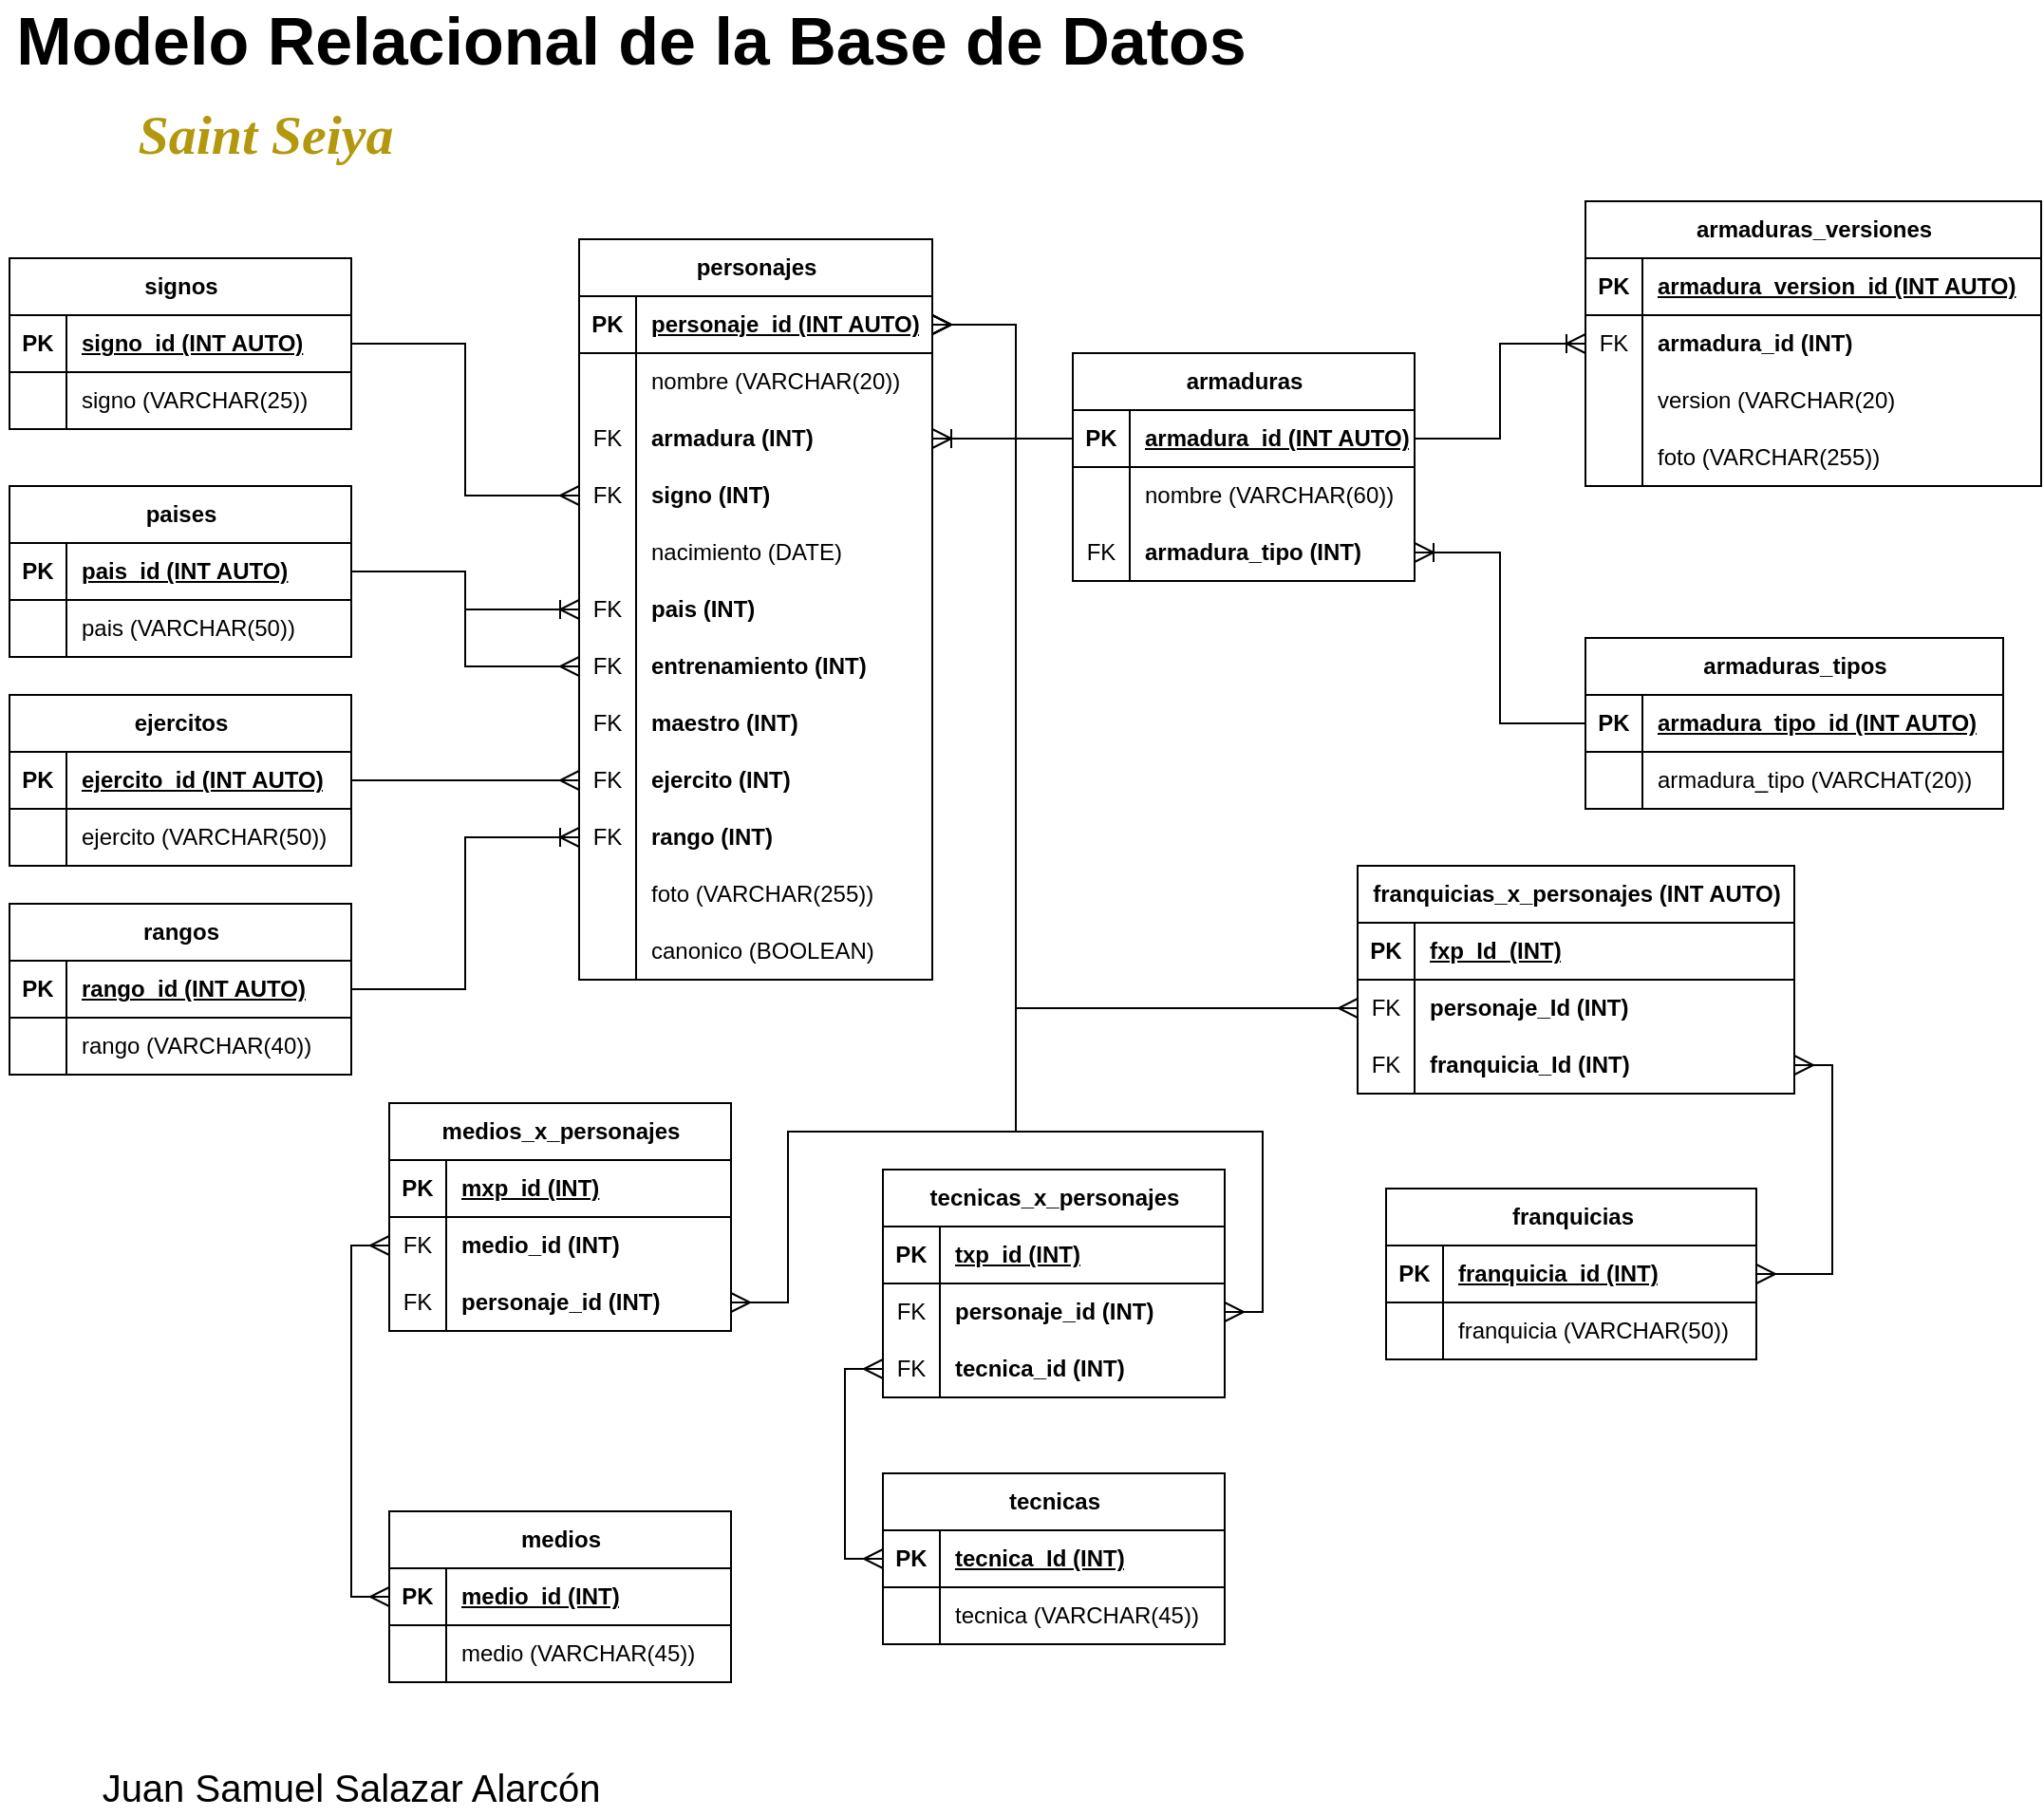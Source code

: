 <mxfile version="24.7.13">
  <diagram name="Página-1" id="8LBw_HYNsOCcc-Pko1uT">
    <mxGraphModel dx="872" dy="1688" grid="1" gridSize="10" guides="1" tooltips="1" connect="1" arrows="1" fold="1" page="1" pageScale="1" pageWidth="827" pageHeight="1169" math="0" shadow="0">
      <root>
        <mxCell id="0" />
        <mxCell id="1" parent="0" />
        <mxCell id="yu6-pFyYOCUdTaRoDDku-1" value="personajes" style="shape=table;startSize=30;container=1;collapsible=1;childLayout=tableLayout;fixedRows=1;rowLines=0;fontStyle=1;align=center;resizeLast=1;html=1;" vertex="1" parent="1">
          <mxGeometry x="340" y="10" width="186" height="390" as="geometry" />
        </mxCell>
        <mxCell id="yu6-pFyYOCUdTaRoDDku-2" value="" style="shape=tableRow;horizontal=0;startSize=0;swimlaneHead=0;swimlaneBody=0;fillColor=none;collapsible=0;dropTarget=0;points=[[0,0.5],[1,0.5]];portConstraint=eastwest;top=0;left=0;right=0;bottom=1;" vertex="1" parent="yu6-pFyYOCUdTaRoDDku-1">
          <mxGeometry y="30" width="186" height="30" as="geometry" />
        </mxCell>
        <mxCell id="yu6-pFyYOCUdTaRoDDku-3" value="PK" style="shape=partialRectangle;connectable=0;fillColor=none;top=0;left=0;bottom=0;right=0;fontStyle=1;overflow=hidden;whiteSpace=wrap;html=1;" vertex="1" parent="yu6-pFyYOCUdTaRoDDku-2">
          <mxGeometry width="30" height="30" as="geometry">
            <mxRectangle width="30" height="30" as="alternateBounds" />
          </mxGeometry>
        </mxCell>
        <mxCell id="yu6-pFyYOCUdTaRoDDku-4" value="personaje_id (INT AUTO)" style="shape=partialRectangle;connectable=0;fillColor=none;top=0;left=0;bottom=0;right=0;align=left;spacingLeft=6;fontStyle=5;overflow=hidden;whiteSpace=wrap;html=1;" vertex="1" parent="yu6-pFyYOCUdTaRoDDku-2">
          <mxGeometry x="30" width="156" height="30" as="geometry">
            <mxRectangle width="156" height="30" as="alternateBounds" />
          </mxGeometry>
        </mxCell>
        <mxCell id="yu6-pFyYOCUdTaRoDDku-5" value="" style="shape=tableRow;horizontal=0;startSize=0;swimlaneHead=0;swimlaneBody=0;fillColor=none;collapsible=0;dropTarget=0;points=[[0,0.5],[1,0.5]];portConstraint=eastwest;top=0;left=0;right=0;bottom=0;" vertex="1" parent="yu6-pFyYOCUdTaRoDDku-1">
          <mxGeometry y="60" width="186" height="30" as="geometry" />
        </mxCell>
        <mxCell id="yu6-pFyYOCUdTaRoDDku-6" value="" style="shape=partialRectangle;connectable=0;fillColor=none;top=0;left=0;bottom=0;right=0;editable=1;overflow=hidden;whiteSpace=wrap;html=1;" vertex="1" parent="yu6-pFyYOCUdTaRoDDku-5">
          <mxGeometry width="30" height="30" as="geometry">
            <mxRectangle width="30" height="30" as="alternateBounds" />
          </mxGeometry>
        </mxCell>
        <mxCell id="yu6-pFyYOCUdTaRoDDku-7" value="nombre (VARCHAR(20))" style="shape=partialRectangle;connectable=0;fillColor=none;top=0;left=0;bottom=0;right=0;align=left;spacingLeft=6;overflow=hidden;whiteSpace=wrap;html=1;" vertex="1" parent="yu6-pFyYOCUdTaRoDDku-5">
          <mxGeometry x="30" width="156" height="30" as="geometry">
            <mxRectangle width="156" height="30" as="alternateBounds" />
          </mxGeometry>
        </mxCell>
        <mxCell id="yu6-pFyYOCUdTaRoDDku-8" value="" style="shape=tableRow;horizontal=0;startSize=0;swimlaneHead=0;swimlaneBody=0;fillColor=none;collapsible=0;dropTarget=0;points=[[0,0.5],[1,0.5]];portConstraint=eastwest;top=0;left=0;right=0;bottom=0;" vertex="1" parent="yu6-pFyYOCUdTaRoDDku-1">
          <mxGeometry y="90" width="186" height="30" as="geometry" />
        </mxCell>
        <mxCell id="yu6-pFyYOCUdTaRoDDku-9" value="FK" style="shape=partialRectangle;connectable=0;fillColor=none;top=0;left=0;bottom=0;right=0;editable=1;overflow=hidden;whiteSpace=wrap;html=1;" vertex="1" parent="yu6-pFyYOCUdTaRoDDku-8">
          <mxGeometry width="30" height="30" as="geometry">
            <mxRectangle width="30" height="30" as="alternateBounds" />
          </mxGeometry>
        </mxCell>
        <mxCell id="yu6-pFyYOCUdTaRoDDku-10" value="&lt;b&gt;armadura (INT)&lt;/b&gt;" style="shape=partialRectangle;connectable=0;fillColor=none;top=0;left=0;bottom=0;right=0;align=left;spacingLeft=6;overflow=hidden;whiteSpace=wrap;html=1;" vertex="1" parent="yu6-pFyYOCUdTaRoDDku-8">
          <mxGeometry x="30" width="156" height="30" as="geometry">
            <mxRectangle width="156" height="30" as="alternateBounds" />
          </mxGeometry>
        </mxCell>
        <mxCell id="yu6-pFyYOCUdTaRoDDku-11" value="" style="shape=tableRow;horizontal=0;startSize=0;swimlaneHead=0;swimlaneBody=0;fillColor=none;collapsible=0;dropTarget=0;points=[[0,0.5],[1,0.5]];portConstraint=eastwest;top=0;left=0;right=0;bottom=0;" vertex="1" parent="yu6-pFyYOCUdTaRoDDku-1">
          <mxGeometry y="120" width="186" height="30" as="geometry" />
        </mxCell>
        <mxCell id="yu6-pFyYOCUdTaRoDDku-12" value="FK" style="shape=partialRectangle;connectable=0;fillColor=none;top=0;left=0;bottom=0;right=0;editable=1;overflow=hidden;whiteSpace=wrap;html=1;" vertex="1" parent="yu6-pFyYOCUdTaRoDDku-11">
          <mxGeometry width="30" height="30" as="geometry">
            <mxRectangle width="30" height="30" as="alternateBounds" />
          </mxGeometry>
        </mxCell>
        <mxCell id="yu6-pFyYOCUdTaRoDDku-13" value="&lt;b&gt;signo (INT)&lt;/b&gt;" style="shape=partialRectangle;connectable=0;fillColor=none;top=0;left=0;bottom=0;right=0;align=left;spacingLeft=6;overflow=hidden;whiteSpace=wrap;html=1;" vertex="1" parent="yu6-pFyYOCUdTaRoDDku-11">
          <mxGeometry x="30" width="156" height="30" as="geometry">
            <mxRectangle width="156" height="30" as="alternateBounds" />
          </mxGeometry>
        </mxCell>
        <mxCell id="yu6-pFyYOCUdTaRoDDku-14" value="" style="shape=tableRow;horizontal=0;startSize=0;swimlaneHead=0;swimlaneBody=0;fillColor=none;collapsible=0;dropTarget=0;points=[[0,0.5],[1,0.5]];portConstraint=eastwest;top=0;left=0;right=0;bottom=0;" vertex="1" parent="yu6-pFyYOCUdTaRoDDku-1">
          <mxGeometry y="150" width="186" height="30" as="geometry" />
        </mxCell>
        <mxCell id="yu6-pFyYOCUdTaRoDDku-15" value="" style="shape=partialRectangle;connectable=0;fillColor=none;top=0;left=0;bottom=0;right=0;editable=1;overflow=hidden;whiteSpace=wrap;html=1;" vertex="1" parent="yu6-pFyYOCUdTaRoDDku-14">
          <mxGeometry width="30" height="30" as="geometry">
            <mxRectangle width="30" height="30" as="alternateBounds" />
          </mxGeometry>
        </mxCell>
        <mxCell id="yu6-pFyYOCUdTaRoDDku-16" value="nacimiento (DATE)" style="shape=partialRectangle;connectable=0;fillColor=none;top=0;left=0;bottom=0;right=0;align=left;spacingLeft=6;overflow=hidden;whiteSpace=wrap;html=1;" vertex="1" parent="yu6-pFyYOCUdTaRoDDku-14">
          <mxGeometry x="30" width="156" height="30" as="geometry">
            <mxRectangle width="156" height="30" as="alternateBounds" />
          </mxGeometry>
        </mxCell>
        <mxCell id="yu6-pFyYOCUdTaRoDDku-17" value="" style="shape=tableRow;horizontal=0;startSize=0;swimlaneHead=0;swimlaneBody=0;fillColor=none;collapsible=0;dropTarget=0;points=[[0,0.5],[1,0.5]];portConstraint=eastwest;top=0;left=0;right=0;bottom=0;" vertex="1" parent="yu6-pFyYOCUdTaRoDDku-1">
          <mxGeometry y="180" width="186" height="30" as="geometry" />
        </mxCell>
        <mxCell id="yu6-pFyYOCUdTaRoDDku-18" value="FK" style="shape=partialRectangle;connectable=0;fillColor=none;top=0;left=0;bottom=0;right=0;editable=1;overflow=hidden;whiteSpace=wrap;html=1;" vertex="1" parent="yu6-pFyYOCUdTaRoDDku-17">
          <mxGeometry width="30" height="30" as="geometry">
            <mxRectangle width="30" height="30" as="alternateBounds" />
          </mxGeometry>
        </mxCell>
        <mxCell id="yu6-pFyYOCUdTaRoDDku-19" value="&lt;b&gt;pais (INT)&lt;/b&gt;" style="shape=partialRectangle;connectable=0;fillColor=none;top=0;left=0;bottom=0;right=0;align=left;spacingLeft=6;overflow=hidden;whiteSpace=wrap;html=1;" vertex="1" parent="yu6-pFyYOCUdTaRoDDku-17">
          <mxGeometry x="30" width="156" height="30" as="geometry">
            <mxRectangle width="156" height="30" as="alternateBounds" />
          </mxGeometry>
        </mxCell>
        <mxCell id="yu6-pFyYOCUdTaRoDDku-20" value="" style="shape=tableRow;horizontal=0;startSize=0;swimlaneHead=0;swimlaneBody=0;fillColor=none;collapsible=0;dropTarget=0;points=[[0,0.5],[1,0.5]];portConstraint=eastwest;top=0;left=0;right=0;bottom=0;" vertex="1" parent="yu6-pFyYOCUdTaRoDDku-1">
          <mxGeometry y="210" width="186" height="30" as="geometry" />
        </mxCell>
        <mxCell id="yu6-pFyYOCUdTaRoDDku-21" value="FK" style="shape=partialRectangle;connectable=0;fillColor=none;top=0;left=0;bottom=0;right=0;editable=1;overflow=hidden;whiteSpace=wrap;html=1;" vertex="1" parent="yu6-pFyYOCUdTaRoDDku-20">
          <mxGeometry width="30" height="30" as="geometry">
            <mxRectangle width="30" height="30" as="alternateBounds" />
          </mxGeometry>
        </mxCell>
        <mxCell id="yu6-pFyYOCUdTaRoDDku-22" value="&lt;b&gt;entrenamiento (INT)&lt;/b&gt;" style="shape=partialRectangle;connectable=0;fillColor=none;top=0;left=0;bottom=0;right=0;align=left;spacingLeft=6;overflow=hidden;whiteSpace=wrap;html=1;" vertex="1" parent="yu6-pFyYOCUdTaRoDDku-20">
          <mxGeometry x="30" width="156" height="30" as="geometry">
            <mxRectangle width="156" height="30" as="alternateBounds" />
          </mxGeometry>
        </mxCell>
        <mxCell id="yu6-pFyYOCUdTaRoDDku-45" value="" style="shape=tableRow;horizontal=0;startSize=0;swimlaneHead=0;swimlaneBody=0;fillColor=none;collapsible=0;dropTarget=0;points=[[0,0.5],[1,0.5]];portConstraint=eastwest;top=0;left=0;right=0;bottom=0;" vertex="1" parent="yu6-pFyYOCUdTaRoDDku-1">
          <mxGeometry y="240" width="186" height="30" as="geometry" />
        </mxCell>
        <mxCell id="yu6-pFyYOCUdTaRoDDku-46" value="FK" style="shape=partialRectangle;connectable=0;fillColor=none;top=0;left=0;bottom=0;right=0;editable=1;overflow=hidden;whiteSpace=wrap;html=1;" vertex="1" parent="yu6-pFyYOCUdTaRoDDku-45">
          <mxGeometry width="30" height="30" as="geometry">
            <mxRectangle width="30" height="30" as="alternateBounds" />
          </mxGeometry>
        </mxCell>
        <mxCell id="yu6-pFyYOCUdTaRoDDku-47" value="&lt;b&gt;maestro (INT)&lt;/b&gt;" style="shape=partialRectangle;connectable=0;fillColor=none;top=0;left=0;bottom=0;right=0;align=left;spacingLeft=6;overflow=hidden;whiteSpace=wrap;html=1;" vertex="1" parent="yu6-pFyYOCUdTaRoDDku-45">
          <mxGeometry x="30" width="156" height="30" as="geometry">
            <mxRectangle width="156" height="30" as="alternateBounds" />
          </mxGeometry>
        </mxCell>
        <mxCell id="yu6-pFyYOCUdTaRoDDku-64" value="" style="shape=tableRow;horizontal=0;startSize=0;swimlaneHead=0;swimlaneBody=0;fillColor=none;collapsible=0;dropTarget=0;points=[[0,0.5],[1,0.5]];portConstraint=eastwest;top=0;left=0;right=0;bottom=0;" vertex="1" parent="yu6-pFyYOCUdTaRoDDku-1">
          <mxGeometry y="270" width="186" height="30" as="geometry" />
        </mxCell>
        <mxCell id="yu6-pFyYOCUdTaRoDDku-65" value="FK" style="shape=partialRectangle;connectable=0;fillColor=none;top=0;left=0;bottom=0;right=0;editable=1;overflow=hidden;whiteSpace=wrap;html=1;" vertex="1" parent="yu6-pFyYOCUdTaRoDDku-64">
          <mxGeometry width="30" height="30" as="geometry">
            <mxRectangle width="30" height="30" as="alternateBounds" />
          </mxGeometry>
        </mxCell>
        <mxCell id="yu6-pFyYOCUdTaRoDDku-66" value="&lt;b&gt;ejercito (INT)&lt;/b&gt;" style="shape=partialRectangle;connectable=0;fillColor=none;top=0;left=0;bottom=0;right=0;align=left;spacingLeft=6;overflow=hidden;whiteSpace=wrap;html=1;" vertex="1" parent="yu6-pFyYOCUdTaRoDDku-64">
          <mxGeometry x="30" width="156" height="30" as="geometry">
            <mxRectangle width="156" height="30" as="alternateBounds" />
          </mxGeometry>
        </mxCell>
        <mxCell id="yu6-pFyYOCUdTaRoDDku-67" value="" style="shape=tableRow;horizontal=0;startSize=0;swimlaneHead=0;swimlaneBody=0;fillColor=none;collapsible=0;dropTarget=0;points=[[0,0.5],[1,0.5]];portConstraint=eastwest;top=0;left=0;right=0;bottom=0;" vertex="1" parent="yu6-pFyYOCUdTaRoDDku-1">
          <mxGeometry y="300" width="186" height="30" as="geometry" />
        </mxCell>
        <mxCell id="yu6-pFyYOCUdTaRoDDku-68" value="FK" style="shape=partialRectangle;connectable=0;fillColor=none;top=0;left=0;bottom=0;right=0;editable=1;overflow=hidden;whiteSpace=wrap;html=1;" vertex="1" parent="yu6-pFyYOCUdTaRoDDku-67">
          <mxGeometry width="30" height="30" as="geometry">
            <mxRectangle width="30" height="30" as="alternateBounds" />
          </mxGeometry>
        </mxCell>
        <mxCell id="yu6-pFyYOCUdTaRoDDku-69" value="&lt;b&gt;rango (INT)&lt;/b&gt;" style="shape=partialRectangle;connectable=0;fillColor=none;top=0;left=0;bottom=0;right=0;align=left;spacingLeft=6;overflow=hidden;whiteSpace=wrap;html=1;" vertex="1" parent="yu6-pFyYOCUdTaRoDDku-67">
          <mxGeometry x="30" width="156" height="30" as="geometry">
            <mxRectangle width="156" height="30" as="alternateBounds" />
          </mxGeometry>
        </mxCell>
        <mxCell id="yu6-pFyYOCUdTaRoDDku-70" value="" style="shape=tableRow;horizontal=0;startSize=0;swimlaneHead=0;swimlaneBody=0;fillColor=none;collapsible=0;dropTarget=0;points=[[0,0.5],[1,0.5]];portConstraint=eastwest;top=0;left=0;right=0;bottom=0;" vertex="1" parent="yu6-pFyYOCUdTaRoDDku-1">
          <mxGeometry y="330" width="186" height="30" as="geometry" />
        </mxCell>
        <mxCell id="yu6-pFyYOCUdTaRoDDku-71" value="" style="shape=partialRectangle;connectable=0;fillColor=none;top=0;left=0;bottom=0;right=0;editable=1;overflow=hidden;whiteSpace=wrap;html=1;" vertex="1" parent="yu6-pFyYOCUdTaRoDDku-70">
          <mxGeometry width="30" height="30" as="geometry">
            <mxRectangle width="30" height="30" as="alternateBounds" />
          </mxGeometry>
        </mxCell>
        <mxCell id="yu6-pFyYOCUdTaRoDDku-72" value="foto (VARCHAR(255))" style="shape=partialRectangle;connectable=0;fillColor=none;top=0;left=0;bottom=0;right=0;align=left;spacingLeft=6;overflow=hidden;whiteSpace=wrap;html=1;" vertex="1" parent="yu6-pFyYOCUdTaRoDDku-70">
          <mxGeometry x="30" width="156" height="30" as="geometry">
            <mxRectangle width="156" height="30" as="alternateBounds" />
          </mxGeometry>
        </mxCell>
        <mxCell id="yu6-pFyYOCUdTaRoDDku-73" value="" style="shape=tableRow;horizontal=0;startSize=0;swimlaneHead=0;swimlaneBody=0;fillColor=none;collapsible=0;dropTarget=0;points=[[0,0.5],[1,0.5]];portConstraint=eastwest;top=0;left=0;right=0;bottom=0;" vertex="1" parent="yu6-pFyYOCUdTaRoDDku-1">
          <mxGeometry y="360" width="186" height="30" as="geometry" />
        </mxCell>
        <mxCell id="yu6-pFyYOCUdTaRoDDku-74" value="" style="shape=partialRectangle;connectable=0;fillColor=none;top=0;left=0;bottom=0;right=0;editable=1;overflow=hidden;whiteSpace=wrap;html=1;" vertex="1" parent="yu6-pFyYOCUdTaRoDDku-73">
          <mxGeometry width="30" height="30" as="geometry">
            <mxRectangle width="30" height="30" as="alternateBounds" />
          </mxGeometry>
        </mxCell>
        <mxCell id="yu6-pFyYOCUdTaRoDDku-75" value="canonico (BOOLEAN)" style="shape=partialRectangle;connectable=0;fillColor=none;top=0;left=0;bottom=0;right=0;align=left;spacingLeft=6;overflow=hidden;whiteSpace=wrap;html=1;" vertex="1" parent="yu6-pFyYOCUdTaRoDDku-73">
          <mxGeometry x="30" width="156" height="30" as="geometry">
            <mxRectangle width="156" height="30" as="alternateBounds" />
          </mxGeometry>
        </mxCell>
        <mxCell id="yu6-pFyYOCUdTaRoDDku-51" value="armaduras" style="shape=table;startSize=30;container=1;collapsible=1;childLayout=tableLayout;fixedRows=1;rowLines=0;fontStyle=1;align=center;resizeLast=1;html=1;" vertex="1" parent="1">
          <mxGeometry x="600" y="70" width="180" height="120" as="geometry" />
        </mxCell>
        <mxCell id="yu6-pFyYOCUdTaRoDDku-52" value="" style="shape=tableRow;horizontal=0;startSize=0;swimlaneHead=0;swimlaneBody=0;fillColor=none;collapsible=0;dropTarget=0;points=[[0,0.5],[1,0.5]];portConstraint=eastwest;top=0;left=0;right=0;bottom=1;" vertex="1" parent="yu6-pFyYOCUdTaRoDDku-51">
          <mxGeometry y="30" width="180" height="30" as="geometry" />
        </mxCell>
        <mxCell id="yu6-pFyYOCUdTaRoDDku-53" value="PK" style="shape=partialRectangle;connectable=0;fillColor=none;top=0;left=0;bottom=0;right=0;fontStyle=1;overflow=hidden;whiteSpace=wrap;html=1;" vertex="1" parent="yu6-pFyYOCUdTaRoDDku-52">
          <mxGeometry width="30" height="30" as="geometry">
            <mxRectangle width="30" height="30" as="alternateBounds" />
          </mxGeometry>
        </mxCell>
        <mxCell id="yu6-pFyYOCUdTaRoDDku-54" value="armadura_id (INT AUTO)" style="shape=partialRectangle;connectable=0;fillColor=none;top=0;left=0;bottom=0;right=0;align=left;spacingLeft=6;fontStyle=5;overflow=hidden;whiteSpace=wrap;html=1;" vertex="1" parent="yu6-pFyYOCUdTaRoDDku-52">
          <mxGeometry x="30" width="150" height="30" as="geometry">
            <mxRectangle width="150" height="30" as="alternateBounds" />
          </mxGeometry>
        </mxCell>
        <mxCell id="yu6-pFyYOCUdTaRoDDku-58" value="" style="shape=tableRow;horizontal=0;startSize=0;swimlaneHead=0;swimlaneBody=0;fillColor=none;collapsible=0;dropTarget=0;points=[[0,0.5],[1,0.5]];portConstraint=eastwest;top=0;left=0;right=0;bottom=0;" vertex="1" parent="yu6-pFyYOCUdTaRoDDku-51">
          <mxGeometry y="60" width="180" height="30" as="geometry" />
        </mxCell>
        <mxCell id="yu6-pFyYOCUdTaRoDDku-59" value="" style="shape=partialRectangle;connectable=0;fillColor=none;top=0;left=0;bottom=0;right=0;editable=1;overflow=hidden;whiteSpace=wrap;html=1;" vertex="1" parent="yu6-pFyYOCUdTaRoDDku-58">
          <mxGeometry width="30" height="30" as="geometry">
            <mxRectangle width="30" height="30" as="alternateBounds" />
          </mxGeometry>
        </mxCell>
        <mxCell id="yu6-pFyYOCUdTaRoDDku-60" value="nombre (VARCHAR(60))" style="shape=partialRectangle;connectable=0;fillColor=none;top=0;left=0;bottom=0;right=0;align=left;spacingLeft=6;overflow=hidden;whiteSpace=wrap;html=1;" vertex="1" parent="yu6-pFyYOCUdTaRoDDku-58">
          <mxGeometry x="30" width="150" height="30" as="geometry">
            <mxRectangle width="150" height="30" as="alternateBounds" />
          </mxGeometry>
        </mxCell>
        <mxCell id="yu6-pFyYOCUdTaRoDDku-61" value="" style="shape=tableRow;horizontal=0;startSize=0;swimlaneHead=0;swimlaneBody=0;fillColor=none;collapsible=0;dropTarget=0;points=[[0,0.5],[1,0.5]];portConstraint=eastwest;top=0;left=0;right=0;bottom=0;" vertex="1" parent="yu6-pFyYOCUdTaRoDDku-51">
          <mxGeometry y="90" width="180" height="30" as="geometry" />
        </mxCell>
        <mxCell id="yu6-pFyYOCUdTaRoDDku-62" value="FK" style="shape=partialRectangle;connectable=0;fillColor=none;top=0;left=0;bottom=0;right=0;editable=1;overflow=hidden;whiteSpace=wrap;html=1;" vertex="1" parent="yu6-pFyYOCUdTaRoDDku-61">
          <mxGeometry width="30" height="30" as="geometry">
            <mxRectangle width="30" height="30" as="alternateBounds" />
          </mxGeometry>
        </mxCell>
        <mxCell id="yu6-pFyYOCUdTaRoDDku-63" value="&lt;b&gt;armadura_tipo (INT)&lt;/b&gt;" style="shape=partialRectangle;connectable=0;fillColor=none;top=0;left=0;bottom=0;right=0;align=left;spacingLeft=6;overflow=hidden;whiteSpace=wrap;html=1;" vertex="1" parent="yu6-pFyYOCUdTaRoDDku-61">
          <mxGeometry x="30" width="150" height="30" as="geometry">
            <mxRectangle width="150" height="30" as="alternateBounds" />
          </mxGeometry>
        </mxCell>
        <mxCell id="yu6-pFyYOCUdTaRoDDku-76" value="armaduras_tipos" style="shape=table;startSize=30;container=1;collapsible=1;childLayout=tableLayout;fixedRows=1;rowLines=0;fontStyle=1;align=center;resizeLast=1;html=1;" vertex="1" parent="1">
          <mxGeometry x="870" y="220" width="220" height="90" as="geometry" />
        </mxCell>
        <mxCell id="yu6-pFyYOCUdTaRoDDku-77" value="" style="shape=tableRow;horizontal=0;startSize=0;swimlaneHead=0;swimlaneBody=0;fillColor=none;collapsible=0;dropTarget=0;points=[[0,0.5],[1,0.5]];portConstraint=eastwest;top=0;left=0;right=0;bottom=1;" vertex="1" parent="yu6-pFyYOCUdTaRoDDku-76">
          <mxGeometry y="30" width="220" height="30" as="geometry" />
        </mxCell>
        <mxCell id="yu6-pFyYOCUdTaRoDDku-78" value="PK" style="shape=partialRectangle;connectable=0;fillColor=none;top=0;left=0;bottom=0;right=0;fontStyle=1;overflow=hidden;whiteSpace=wrap;html=1;" vertex="1" parent="yu6-pFyYOCUdTaRoDDku-77">
          <mxGeometry width="30" height="30" as="geometry">
            <mxRectangle width="30" height="30" as="alternateBounds" />
          </mxGeometry>
        </mxCell>
        <mxCell id="yu6-pFyYOCUdTaRoDDku-79" value="armadura_tipo_id (INT AUTO)" style="shape=partialRectangle;connectable=0;fillColor=none;top=0;left=0;bottom=0;right=0;align=left;spacingLeft=6;fontStyle=5;overflow=hidden;whiteSpace=wrap;html=1;" vertex="1" parent="yu6-pFyYOCUdTaRoDDku-77">
          <mxGeometry x="30" width="190" height="30" as="geometry">
            <mxRectangle width="190" height="30" as="alternateBounds" />
          </mxGeometry>
        </mxCell>
        <mxCell id="yu6-pFyYOCUdTaRoDDku-80" value="" style="shape=tableRow;horizontal=0;startSize=0;swimlaneHead=0;swimlaneBody=0;fillColor=none;collapsible=0;dropTarget=0;points=[[0,0.5],[1,0.5]];portConstraint=eastwest;top=0;left=0;right=0;bottom=0;" vertex="1" parent="yu6-pFyYOCUdTaRoDDku-76">
          <mxGeometry y="60" width="220" height="30" as="geometry" />
        </mxCell>
        <mxCell id="yu6-pFyYOCUdTaRoDDku-81" value="" style="shape=partialRectangle;connectable=0;fillColor=none;top=0;left=0;bottom=0;right=0;editable=1;overflow=hidden;whiteSpace=wrap;html=1;" vertex="1" parent="yu6-pFyYOCUdTaRoDDku-80">
          <mxGeometry width="30" height="30" as="geometry">
            <mxRectangle width="30" height="30" as="alternateBounds" />
          </mxGeometry>
        </mxCell>
        <mxCell id="yu6-pFyYOCUdTaRoDDku-82" value="armadura_tipo (VARCHAT(20))" style="shape=partialRectangle;connectable=0;fillColor=none;top=0;left=0;bottom=0;right=0;align=left;spacingLeft=6;overflow=hidden;whiteSpace=wrap;html=1;" vertex="1" parent="yu6-pFyYOCUdTaRoDDku-80">
          <mxGeometry x="30" width="190" height="30" as="geometry">
            <mxRectangle width="190" height="30" as="alternateBounds" />
          </mxGeometry>
        </mxCell>
        <mxCell id="yu6-pFyYOCUdTaRoDDku-89" value="armaduras_versiones" style="shape=table;startSize=30;container=1;collapsible=1;childLayout=tableLayout;fixedRows=1;rowLines=0;fontStyle=1;align=center;resizeLast=1;html=1;" vertex="1" parent="1">
          <mxGeometry x="870" y="-10" width="240" height="150" as="geometry" />
        </mxCell>
        <mxCell id="yu6-pFyYOCUdTaRoDDku-90" value="" style="shape=tableRow;horizontal=0;startSize=0;swimlaneHead=0;swimlaneBody=0;fillColor=none;collapsible=0;dropTarget=0;points=[[0,0.5],[1,0.5]];portConstraint=eastwest;top=0;left=0;right=0;bottom=1;" vertex="1" parent="yu6-pFyYOCUdTaRoDDku-89">
          <mxGeometry y="30" width="240" height="30" as="geometry" />
        </mxCell>
        <mxCell id="yu6-pFyYOCUdTaRoDDku-91" value="PK" style="shape=partialRectangle;connectable=0;fillColor=none;top=0;left=0;bottom=0;right=0;fontStyle=1;overflow=hidden;whiteSpace=wrap;html=1;" vertex="1" parent="yu6-pFyYOCUdTaRoDDku-90">
          <mxGeometry width="30" height="30" as="geometry">
            <mxRectangle width="30" height="30" as="alternateBounds" />
          </mxGeometry>
        </mxCell>
        <mxCell id="yu6-pFyYOCUdTaRoDDku-92" value="armadura_version_id (INT AUTO)" style="shape=partialRectangle;connectable=0;fillColor=none;top=0;left=0;bottom=0;right=0;align=left;spacingLeft=6;fontStyle=5;overflow=hidden;whiteSpace=wrap;html=1;" vertex="1" parent="yu6-pFyYOCUdTaRoDDku-90">
          <mxGeometry x="30" width="210" height="30" as="geometry">
            <mxRectangle width="210" height="30" as="alternateBounds" />
          </mxGeometry>
        </mxCell>
        <mxCell id="yu6-pFyYOCUdTaRoDDku-93" value="" style="shape=tableRow;horizontal=0;startSize=0;swimlaneHead=0;swimlaneBody=0;fillColor=none;collapsible=0;dropTarget=0;points=[[0,0.5],[1,0.5]];portConstraint=eastwest;top=0;left=0;right=0;bottom=0;" vertex="1" parent="yu6-pFyYOCUdTaRoDDku-89">
          <mxGeometry y="60" width="240" height="30" as="geometry" />
        </mxCell>
        <mxCell id="yu6-pFyYOCUdTaRoDDku-94" value="FK" style="shape=partialRectangle;connectable=0;fillColor=none;top=0;left=0;bottom=0;right=0;editable=1;overflow=hidden;whiteSpace=wrap;html=1;" vertex="1" parent="yu6-pFyYOCUdTaRoDDku-93">
          <mxGeometry width="30" height="30" as="geometry">
            <mxRectangle width="30" height="30" as="alternateBounds" />
          </mxGeometry>
        </mxCell>
        <mxCell id="yu6-pFyYOCUdTaRoDDku-95" value="&lt;b&gt;armadura_id (INT)&lt;/b&gt;" style="shape=partialRectangle;connectable=0;fillColor=none;top=0;left=0;bottom=0;right=0;align=left;spacingLeft=6;overflow=hidden;whiteSpace=wrap;html=1;" vertex="1" parent="yu6-pFyYOCUdTaRoDDku-93">
          <mxGeometry x="30" width="210" height="30" as="geometry">
            <mxRectangle width="210" height="30" as="alternateBounds" />
          </mxGeometry>
        </mxCell>
        <mxCell id="yu6-pFyYOCUdTaRoDDku-96" value="" style="shape=tableRow;horizontal=0;startSize=0;swimlaneHead=0;swimlaneBody=0;fillColor=none;collapsible=0;dropTarget=0;points=[[0,0.5],[1,0.5]];portConstraint=eastwest;top=0;left=0;right=0;bottom=0;" vertex="1" parent="yu6-pFyYOCUdTaRoDDku-89">
          <mxGeometry y="90" width="240" height="30" as="geometry" />
        </mxCell>
        <mxCell id="yu6-pFyYOCUdTaRoDDku-97" value="" style="shape=partialRectangle;connectable=0;fillColor=none;top=0;left=0;bottom=0;right=0;editable=1;overflow=hidden;whiteSpace=wrap;html=1;" vertex="1" parent="yu6-pFyYOCUdTaRoDDku-96">
          <mxGeometry width="30" height="30" as="geometry">
            <mxRectangle width="30" height="30" as="alternateBounds" />
          </mxGeometry>
        </mxCell>
        <mxCell id="yu6-pFyYOCUdTaRoDDku-98" value="version (VARCHAR(20)" style="shape=partialRectangle;connectable=0;fillColor=none;top=0;left=0;bottom=0;right=0;align=left;spacingLeft=6;overflow=hidden;whiteSpace=wrap;html=1;" vertex="1" parent="yu6-pFyYOCUdTaRoDDku-96">
          <mxGeometry x="30" width="210" height="30" as="geometry">
            <mxRectangle width="210" height="30" as="alternateBounds" />
          </mxGeometry>
        </mxCell>
        <mxCell id="yu6-pFyYOCUdTaRoDDku-99" value="" style="shape=tableRow;horizontal=0;startSize=0;swimlaneHead=0;swimlaneBody=0;fillColor=none;collapsible=0;dropTarget=0;points=[[0,0.5],[1,0.5]];portConstraint=eastwest;top=0;left=0;right=0;bottom=0;" vertex="1" parent="yu6-pFyYOCUdTaRoDDku-89">
          <mxGeometry y="120" width="240" height="30" as="geometry" />
        </mxCell>
        <mxCell id="yu6-pFyYOCUdTaRoDDku-100" value="" style="shape=partialRectangle;connectable=0;fillColor=none;top=0;left=0;bottom=0;right=0;editable=1;overflow=hidden;whiteSpace=wrap;html=1;" vertex="1" parent="yu6-pFyYOCUdTaRoDDku-99">
          <mxGeometry width="30" height="30" as="geometry">
            <mxRectangle width="30" height="30" as="alternateBounds" />
          </mxGeometry>
        </mxCell>
        <mxCell id="yu6-pFyYOCUdTaRoDDku-101" value="foto (VARCHAR(255))" style="shape=partialRectangle;connectable=0;fillColor=none;top=0;left=0;bottom=0;right=0;align=left;spacingLeft=6;overflow=hidden;whiteSpace=wrap;html=1;" vertex="1" parent="yu6-pFyYOCUdTaRoDDku-99">
          <mxGeometry x="30" width="210" height="30" as="geometry">
            <mxRectangle width="210" height="30" as="alternateBounds" />
          </mxGeometry>
        </mxCell>
        <mxCell id="yu6-pFyYOCUdTaRoDDku-102" value="signos" style="shape=table;startSize=30;container=1;collapsible=1;childLayout=tableLayout;fixedRows=1;rowLines=0;fontStyle=1;align=center;resizeLast=1;html=1;" vertex="1" parent="1">
          <mxGeometry x="40" y="20" width="180" height="90" as="geometry" />
        </mxCell>
        <mxCell id="yu6-pFyYOCUdTaRoDDku-103" value="" style="shape=tableRow;horizontal=0;startSize=0;swimlaneHead=0;swimlaneBody=0;fillColor=none;collapsible=0;dropTarget=0;points=[[0,0.5],[1,0.5]];portConstraint=eastwest;top=0;left=0;right=0;bottom=1;" vertex="1" parent="yu6-pFyYOCUdTaRoDDku-102">
          <mxGeometry y="30" width="180" height="30" as="geometry" />
        </mxCell>
        <mxCell id="yu6-pFyYOCUdTaRoDDku-104" value="PK" style="shape=partialRectangle;connectable=0;fillColor=none;top=0;left=0;bottom=0;right=0;fontStyle=1;overflow=hidden;whiteSpace=wrap;html=1;" vertex="1" parent="yu6-pFyYOCUdTaRoDDku-103">
          <mxGeometry width="30" height="30" as="geometry">
            <mxRectangle width="30" height="30" as="alternateBounds" />
          </mxGeometry>
        </mxCell>
        <mxCell id="yu6-pFyYOCUdTaRoDDku-105" value="signo_id (INT AUTO)" style="shape=partialRectangle;connectable=0;fillColor=none;top=0;left=0;bottom=0;right=0;align=left;spacingLeft=6;fontStyle=5;overflow=hidden;whiteSpace=wrap;html=1;" vertex="1" parent="yu6-pFyYOCUdTaRoDDku-103">
          <mxGeometry x="30" width="150" height="30" as="geometry">
            <mxRectangle width="150" height="30" as="alternateBounds" />
          </mxGeometry>
        </mxCell>
        <mxCell id="yu6-pFyYOCUdTaRoDDku-106" value="" style="shape=tableRow;horizontal=0;startSize=0;swimlaneHead=0;swimlaneBody=0;fillColor=none;collapsible=0;dropTarget=0;points=[[0,0.5],[1,0.5]];portConstraint=eastwest;top=0;left=0;right=0;bottom=0;" vertex="1" parent="yu6-pFyYOCUdTaRoDDku-102">
          <mxGeometry y="60" width="180" height="30" as="geometry" />
        </mxCell>
        <mxCell id="yu6-pFyYOCUdTaRoDDku-107" value="" style="shape=partialRectangle;connectable=0;fillColor=none;top=0;left=0;bottom=0;right=0;editable=1;overflow=hidden;whiteSpace=wrap;html=1;" vertex="1" parent="yu6-pFyYOCUdTaRoDDku-106">
          <mxGeometry width="30" height="30" as="geometry">
            <mxRectangle width="30" height="30" as="alternateBounds" />
          </mxGeometry>
        </mxCell>
        <mxCell id="yu6-pFyYOCUdTaRoDDku-108" value="signo (VARCHAR(25))" style="shape=partialRectangle;connectable=0;fillColor=none;top=0;left=0;bottom=0;right=0;align=left;spacingLeft=6;overflow=hidden;whiteSpace=wrap;html=1;" vertex="1" parent="yu6-pFyYOCUdTaRoDDku-106">
          <mxGeometry x="30" width="150" height="30" as="geometry">
            <mxRectangle width="150" height="30" as="alternateBounds" />
          </mxGeometry>
        </mxCell>
        <mxCell id="yu6-pFyYOCUdTaRoDDku-119" value="ejercitos" style="shape=table;startSize=30;container=1;collapsible=1;childLayout=tableLayout;fixedRows=1;rowLines=0;fontStyle=1;align=center;resizeLast=1;html=1;" vertex="1" parent="1">
          <mxGeometry x="40" y="250" width="180" height="90" as="geometry" />
        </mxCell>
        <mxCell id="yu6-pFyYOCUdTaRoDDku-120" value="" style="shape=tableRow;horizontal=0;startSize=0;swimlaneHead=0;swimlaneBody=0;fillColor=none;collapsible=0;dropTarget=0;points=[[0,0.5],[1,0.5]];portConstraint=eastwest;top=0;left=0;right=0;bottom=1;" vertex="1" parent="yu6-pFyYOCUdTaRoDDku-119">
          <mxGeometry y="30" width="180" height="30" as="geometry" />
        </mxCell>
        <mxCell id="yu6-pFyYOCUdTaRoDDku-121" value="PK" style="shape=partialRectangle;connectable=0;fillColor=none;top=0;left=0;bottom=0;right=0;fontStyle=1;overflow=hidden;whiteSpace=wrap;html=1;" vertex="1" parent="yu6-pFyYOCUdTaRoDDku-120">
          <mxGeometry width="30" height="30" as="geometry">
            <mxRectangle width="30" height="30" as="alternateBounds" />
          </mxGeometry>
        </mxCell>
        <mxCell id="yu6-pFyYOCUdTaRoDDku-122" value="ejercito_id (INT AUTO)" style="shape=partialRectangle;connectable=0;fillColor=none;top=0;left=0;bottom=0;right=0;align=left;spacingLeft=6;fontStyle=5;overflow=hidden;whiteSpace=wrap;html=1;" vertex="1" parent="yu6-pFyYOCUdTaRoDDku-120">
          <mxGeometry x="30" width="150" height="30" as="geometry">
            <mxRectangle width="150" height="30" as="alternateBounds" />
          </mxGeometry>
        </mxCell>
        <mxCell id="yu6-pFyYOCUdTaRoDDku-123" value="" style="shape=tableRow;horizontal=0;startSize=0;swimlaneHead=0;swimlaneBody=0;fillColor=none;collapsible=0;dropTarget=0;points=[[0,0.5],[1,0.5]];portConstraint=eastwest;top=0;left=0;right=0;bottom=0;" vertex="1" parent="yu6-pFyYOCUdTaRoDDku-119">
          <mxGeometry y="60" width="180" height="30" as="geometry" />
        </mxCell>
        <mxCell id="yu6-pFyYOCUdTaRoDDku-124" value="" style="shape=partialRectangle;connectable=0;fillColor=none;top=0;left=0;bottom=0;right=0;editable=1;overflow=hidden;whiteSpace=wrap;html=1;" vertex="1" parent="yu6-pFyYOCUdTaRoDDku-123">
          <mxGeometry width="30" height="30" as="geometry">
            <mxRectangle width="30" height="30" as="alternateBounds" />
          </mxGeometry>
        </mxCell>
        <mxCell id="yu6-pFyYOCUdTaRoDDku-125" value="ejercito (VARCHAR(50))" style="shape=partialRectangle;connectable=0;fillColor=none;top=0;left=0;bottom=0;right=0;align=left;spacingLeft=6;overflow=hidden;whiteSpace=wrap;html=1;" vertex="1" parent="yu6-pFyYOCUdTaRoDDku-123">
          <mxGeometry x="30" width="150" height="30" as="geometry">
            <mxRectangle width="150" height="30" as="alternateBounds" />
          </mxGeometry>
        </mxCell>
        <mxCell id="yu6-pFyYOCUdTaRoDDku-132" value="rangos" style="shape=table;startSize=30;container=1;collapsible=1;childLayout=tableLayout;fixedRows=1;rowLines=0;fontStyle=1;align=center;resizeLast=1;html=1;" vertex="1" parent="1">
          <mxGeometry x="40" y="360" width="180" height="90" as="geometry" />
        </mxCell>
        <mxCell id="yu6-pFyYOCUdTaRoDDku-133" value="" style="shape=tableRow;horizontal=0;startSize=0;swimlaneHead=0;swimlaneBody=0;fillColor=none;collapsible=0;dropTarget=0;points=[[0,0.5],[1,0.5]];portConstraint=eastwest;top=0;left=0;right=0;bottom=1;" vertex="1" parent="yu6-pFyYOCUdTaRoDDku-132">
          <mxGeometry y="30" width="180" height="30" as="geometry" />
        </mxCell>
        <mxCell id="yu6-pFyYOCUdTaRoDDku-134" value="PK" style="shape=partialRectangle;connectable=0;fillColor=none;top=0;left=0;bottom=0;right=0;fontStyle=1;overflow=hidden;whiteSpace=wrap;html=1;" vertex="1" parent="yu6-pFyYOCUdTaRoDDku-133">
          <mxGeometry width="30" height="30" as="geometry">
            <mxRectangle width="30" height="30" as="alternateBounds" />
          </mxGeometry>
        </mxCell>
        <mxCell id="yu6-pFyYOCUdTaRoDDku-135" value="rango_id (INT AUTO)" style="shape=partialRectangle;connectable=0;fillColor=none;top=0;left=0;bottom=0;right=0;align=left;spacingLeft=6;fontStyle=5;overflow=hidden;whiteSpace=wrap;html=1;" vertex="1" parent="yu6-pFyYOCUdTaRoDDku-133">
          <mxGeometry x="30" width="150" height="30" as="geometry">
            <mxRectangle width="150" height="30" as="alternateBounds" />
          </mxGeometry>
        </mxCell>
        <mxCell id="yu6-pFyYOCUdTaRoDDku-136" value="" style="shape=tableRow;horizontal=0;startSize=0;swimlaneHead=0;swimlaneBody=0;fillColor=none;collapsible=0;dropTarget=0;points=[[0,0.5],[1,0.5]];portConstraint=eastwest;top=0;left=0;right=0;bottom=0;" vertex="1" parent="yu6-pFyYOCUdTaRoDDku-132">
          <mxGeometry y="60" width="180" height="30" as="geometry" />
        </mxCell>
        <mxCell id="yu6-pFyYOCUdTaRoDDku-137" value="" style="shape=partialRectangle;connectable=0;fillColor=none;top=0;left=0;bottom=0;right=0;editable=1;overflow=hidden;whiteSpace=wrap;html=1;" vertex="1" parent="yu6-pFyYOCUdTaRoDDku-136">
          <mxGeometry width="30" height="30" as="geometry">
            <mxRectangle width="30" height="30" as="alternateBounds" />
          </mxGeometry>
        </mxCell>
        <mxCell id="yu6-pFyYOCUdTaRoDDku-138" value="rango (VARCHAR(40))" style="shape=partialRectangle;connectable=0;fillColor=none;top=0;left=0;bottom=0;right=0;align=left;spacingLeft=6;overflow=hidden;whiteSpace=wrap;html=1;" vertex="1" parent="yu6-pFyYOCUdTaRoDDku-136">
          <mxGeometry x="30" width="150" height="30" as="geometry">
            <mxRectangle width="150" height="30" as="alternateBounds" />
          </mxGeometry>
        </mxCell>
        <mxCell id="yu6-pFyYOCUdTaRoDDku-145" value="tecnicas" style="shape=table;startSize=30;container=1;collapsible=1;childLayout=tableLayout;fixedRows=1;rowLines=0;fontStyle=1;align=center;resizeLast=1;html=1;" vertex="1" parent="1">
          <mxGeometry x="500" y="660" width="180" height="90" as="geometry" />
        </mxCell>
        <mxCell id="yu6-pFyYOCUdTaRoDDku-146" value="" style="shape=tableRow;horizontal=0;startSize=0;swimlaneHead=0;swimlaneBody=0;fillColor=none;collapsible=0;dropTarget=0;points=[[0,0.5],[1,0.5]];portConstraint=eastwest;top=0;left=0;right=0;bottom=1;" vertex="1" parent="yu6-pFyYOCUdTaRoDDku-145">
          <mxGeometry y="30" width="180" height="30" as="geometry" />
        </mxCell>
        <mxCell id="yu6-pFyYOCUdTaRoDDku-147" value="PK" style="shape=partialRectangle;connectable=0;fillColor=none;top=0;left=0;bottom=0;right=0;fontStyle=1;overflow=hidden;whiteSpace=wrap;html=1;" vertex="1" parent="yu6-pFyYOCUdTaRoDDku-146">
          <mxGeometry width="30" height="30" as="geometry">
            <mxRectangle width="30" height="30" as="alternateBounds" />
          </mxGeometry>
        </mxCell>
        <mxCell id="yu6-pFyYOCUdTaRoDDku-148" value="tecnica_Id (INT)" style="shape=partialRectangle;connectable=0;fillColor=none;top=0;left=0;bottom=0;right=0;align=left;spacingLeft=6;fontStyle=5;overflow=hidden;whiteSpace=wrap;html=1;" vertex="1" parent="yu6-pFyYOCUdTaRoDDku-146">
          <mxGeometry x="30" width="150" height="30" as="geometry">
            <mxRectangle width="150" height="30" as="alternateBounds" />
          </mxGeometry>
        </mxCell>
        <mxCell id="yu6-pFyYOCUdTaRoDDku-149" value="" style="shape=tableRow;horizontal=0;startSize=0;swimlaneHead=0;swimlaneBody=0;fillColor=none;collapsible=0;dropTarget=0;points=[[0,0.5],[1,0.5]];portConstraint=eastwest;top=0;left=0;right=0;bottom=0;" vertex="1" parent="yu6-pFyYOCUdTaRoDDku-145">
          <mxGeometry y="60" width="180" height="30" as="geometry" />
        </mxCell>
        <mxCell id="yu6-pFyYOCUdTaRoDDku-150" value="" style="shape=partialRectangle;connectable=0;fillColor=none;top=0;left=0;bottom=0;right=0;editable=1;overflow=hidden;whiteSpace=wrap;html=1;" vertex="1" parent="yu6-pFyYOCUdTaRoDDku-149">
          <mxGeometry width="30" height="30" as="geometry">
            <mxRectangle width="30" height="30" as="alternateBounds" />
          </mxGeometry>
        </mxCell>
        <mxCell id="yu6-pFyYOCUdTaRoDDku-151" value="tecnica (VARCHAR(45))" style="shape=partialRectangle;connectable=0;fillColor=none;top=0;left=0;bottom=0;right=0;align=left;spacingLeft=6;overflow=hidden;whiteSpace=wrap;html=1;" vertex="1" parent="yu6-pFyYOCUdTaRoDDku-149">
          <mxGeometry x="30" width="150" height="30" as="geometry">
            <mxRectangle width="150" height="30" as="alternateBounds" />
          </mxGeometry>
        </mxCell>
        <mxCell id="yu6-pFyYOCUdTaRoDDku-158" value="tecnicas_x_personajes" style="shape=table;startSize=30;container=1;collapsible=1;childLayout=tableLayout;fixedRows=1;rowLines=0;fontStyle=1;align=center;resizeLast=1;html=1;" vertex="1" parent="1">
          <mxGeometry x="500" y="500" width="180" height="120" as="geometry" />
        </mxCell>
        <mxCell id="yu6-pFyYOCUdTaRoDDku-159" value="" style="shape=tableRow;horizontal=0;startSize=0;swimlaneHead=0;swimlaneBody=0;fillColor=none;collapsible=0;dropTarget=0;points=[[0,0.5],[1,0.5]];portConstraint=eastwest;top=0;left=0;right=0;bottom=1;" vertex="1" parent="yu6-pFyYOCUdTaRoDDku-158">
          <mxGeometry y="30" width="180" height="30" as="geometry" />
        </mxCell>
        <mxCell id="yu6-pFyYOCUdTaRoDDku-160" value="PK" style="shape=partialRectangle;connectable=0;fillColor=none;top=0;left=0;bottom=0;right=0;fontStyle=1;overflow=hidden;whiteSpace=wrap;html=1;" vertex="1" parent="yu6-pFyYOCUdTaRoDDku-159">
          <mxGeometry width="30" height="30" as="geometry">
            <mxRectangle width="30" height="30" as="alternateBounds" />
          </mxGeometry>
        </mxCell>
        <mxCell id="yu6-pFyYOCUdTaRoDDku-161" value="txp_id (INT)" style="shape=partialRectangle;connectable=0;fillColor=none;top=0;left=0;bottom=0;right=0;align=left;spacingLeft=6;fontStyle=5;overflow=hidden;whiteSpace=wrap;html=1;" vertex="1" parent="yu6-pFyYOCUdTaRoDDku-159">
          <mxGeometry x="30" width="150" height="30" as="geometry">
            <mxRectangle width="150" height="30" as="alternateBounds" />
          </mxGeometry>
        </mxCell>
        <mxCell id="yu6-pFyYOCUdTaRoDDku-162" value="" style="shape=tableRow;horizontal=0;startSize=0;swimlaneHead=0;swimlaneBody=0;fillColor=none;collapsible=0;dropTarget=0;points=[[0,0.5],[1,0.5]];portConstraint=eastwest;top=0;left=0;right=0;bottom=0;" vertex="1" parent="yu6-pFyYOCUdTaRoDDku-158">
          <mxGeometry y="60" width="180" height="30" as="geometry" />
        </mxCell>
        <mxCell id="yu6-pFyYOCUdTaRoDDku-163" value="FK" style="shape=partialRectangle;connectable=0;fillColor=none;top=0;left=0;bottom=0;right=0;editable=1;overflow=hidden;whiteSpace=wrap;html=1;" vertex="1" parent="yu6-pFyYOCUdTaRoDDku-162">
          <mxGeometry width="30" height="30" as="geometry">
            <mxRectangle width="30" height="30" as="alternateBounds" />
          </mxGeometry>
        </mxCell>
        <mxCell id="yu6-pFyYOCUdTaRoDDku-164" value="&lt;b&gt;personaje_id (INT)&lt;/b&gt;" style="shape=partialRectangle;connectable=0;fillColor=none;top=0;left=0;bottom=0;right=0;align=left;spacingLeft=6;overflow=hidden;whiteSpace=wrap;html=1;" vertex="1" parent="yu6-pFyYOCUdTaRoDDku-162">
          <mxGeometry x="30" width="150" height="30" as="geometry">
            <mxRectangle width="150" height="30" as="alternateBounds" />
          </mxGeometry>
        </mxCell>
        <mxCell id="yu6-pFyYOCUdTaRoDDku-165" value="" style="shape=tableRow;horizontal=0;startSize=0;swimlaneHead=0;swimlaneBody=0;fillColor=none;collapsible=0;dropTarget=0;points=[[0,0.5],[1,0.5]];portConstraint=eastwest;top=0;left=0;right=0;bottom=0;" vertex="1" parent="yu6-pFyYOCUdTaRoDDku-158">
          <mxGeometry y="90" width="180" height="30" as="geometry" />
        </mxCell>
        <mxCell id="yu6-pFyYOCUdTaRoDDku-166" value="FK" style="shape=partialRectangle;connectable=0;fillColor=none;top=0;left=0;bottom=0;right=0;editable=1;overflow=hidden;whiteSpace=wrap;html=1;" vertex="1" parent="yu6-pFyYOCUdTaRoDDku-165">
          <mxGeometry width="30" height="30" as="geometry">
            <mxRectangle width="30" height="30" as="alternateBounds" />
          </mxGeometry>
        </mxCell>
        <mxCell id="yu6-pFyYOCUdTaRoDDku-167" value="&lt;b&gt;tecnica_id (INT)&lt;/b&gt;" style="shape=partialRectangle;connectable=0;fillColor=none;top=0;left=0;bottom=0;right=0;align=left;spacingLeft=6;overflow=hidden;whiteSpace=wrap;html=1;" vertex="1" parent="yu6-pFyYOCUdTaRoDDku-165">
          <mxGeometry x="30" width="150" height="30" as="geometry">
            <mxRectangle width="150" height="30" as="alternateBounds" />
          </mxGeometry>
        </mxCell>
        <mxCell id="yu6-pFyYOCUdTaRoDDku-171" value="franquicias" style="shape=table;startSize=30;container=1;collapsible=1;childLayout=tableLayout;fixedRows=1;rowLines=0;fontStyle=1;align=center;resizeLast=1;html=1;" vertex="1" parent="1">
          <mxGeometry x="765" y="510" width="195" height="90" as="geometry">
            <mxRectangle x="765" y="510" width="100" height="30" as="alternateBounds" />
          </mxGeometry>
        </mxCell>
        <mxCell id="yu6-pFyYOCUdTaRoDDku-172" value="" style="shape=tableRow;horizontal=0;startSize=0;swimlaneHead=0;swimlaneBody=0;fillColor=none;collapsible=0;dropTarget=0;points=[[0,0.5],[1,0.5]];portConstraint=eastwest;top=0;left=0;right=0;bottom=1;" vertex="1" parent="yu6-pFyYOCUdTaRoDDku-171">
          <mxGeometry y="30" width="195" height="30" as="geometry" />
        </mxCell>
        <mxCell id="yu6-pFyYOCUdTaRoDDku-173" value="PK" style="shape=partialRectangle;connectable=0;fillColor=none;top=0;left=0;bottom=0;right=0;fontStyle=1;overflow=hidden;whiteSpace=wrap;html=1;" vertex="1" parent="yu6-pFyYOCUdTaRoDDku-172">
          <mxGeometry width="30" height="30" as="geometry">
            <mxRectangle width="30" height="30" as="alternateBounds" />
          </mxGeometry>
        </mxCell>
        <mxCell id="yu6-pFyYOCUdTaRoDDku-174" value="franquicia_id (INT)" style="shape=partialRectangle;connectable=0;fillColor=none;top=0;left=0;bottom=0;right=0;align=left;spacingLeft=6;fontStyle=5;overflow=hidden;whiteSpace=wrap;html=1;" vertex="1" parent="yu6-pFyYOCUdTaRoDDku-172">
          <mxGeometry x="30" width="165" height="30" as="geometry">
            <mxRectangle width="165" height="30" as="alternateBounds" />
          </mxGeometry>
        </mxCell>
        <mxCell id="yu6-pFyYOCUdTaRoDDku-175" value="" style="shape=tableRow;horizontal=0;startSize=0;swimlaneHead=0;swimlaneBody=0;fillColor=none;collapsible=0;dropTarget=0;points=[[0,0.5],[1,0.5]];portConstraint=eastwest;top=0;left=0;right=0;bottom=0;" vertex="1" parent="yu6-pFyYOCUdTaRoDDku-171">
          <mxGeometry y="60" width="195" height="30" as="geometry" />
        </mxCell>
        <mxCell id="yu6-pFyYOCUdTaRoDDku-176" value="" style="shape=partialRectangle;connectable=0;fillColor=none;top=0;left=0;bottom=0;right=0;editable=1;overflow=hidden;whiteSpace=wrap;html=1;" vertex="1" parent="yu6-pFyYOCUdTaRoDDku-175">
          <mxGeometry width="30" height="30" as="geometry">
            <mxRectangle width="30" height="30" as="alternateBounds" />
          </mxGeometry>
        </mxCell>
        <mxCell id="yu6-pFyYOCUdTaRoDDku-177" value="franquicia (VARCHAR(50))" style="shape=partialRectangle;connectable=0;fillColor=none;top=0;left=0;bottom=0;right=0;align=left;spacingLeft=6;overflow=hidden;whiteSpace=wrap;html=1;" vertex="1" parent="yu6-pFyYOCUdTaRoDDku-175">
          <mxGeometry x="30" width="165" height="30" as="geometry">
            <mxRectangle width="165" height="30" as="alternateBounds" />
          </mxGeometry>
        </mxCell>
        <mxCell id="yu6-pFyYOCUdTaRoDDku-184" value="medios" style="shape=table;startSize=30;container=1;collapsible=1;childLayout=tableLayout;fixedRows=1;rowLines=0;fontStyle=1;align=center;resizeLast=1;html=1;" vertex="1" parent="1">
          <mxGeometry x="240" y="680" width="180" height="90" as="geometry" />
        </mxCell>
        <mxCell id="yu6-pFyYOCUdTaRoDDku-185" value="" style="shape=tableRow;horizontal=0;startSize=0;swimlaneHead=0;swimlaneBody=0;fillColor=none;collapsible=0;dropTarget=0;points=[[0,0.5],[1,0.5]];portConstraint=eastwest;top=0;left=0;right=0;bottom=1;" vertex="1" parent="yu6-pFyYOCUdTaRoDDku-184">
          <mxGeometry y="30" width="180" height="30" as="geometry" />
        </mxCell>
        <mxCell id="yu6-pFyYOCUdTaRoDDku-186" value="PK" style="shape=partialRectangle;connectable=0;fillColor=none;top=0;left=0;bottom=0;right=0;fontStyle=1;overflow=hidden;whiteSpace=wrap;html=1;" vertex="1" parent="yu6-pFyYOCUdTaRoDDku-185">
          <mxGeometry width="30" height="30" as="geometry">
            <mxRectangle width="30" height="30" as="alternateBounds" />
          </mxGeometry>
        </mxCell>
        <mxCell id="yu6-pFyYOCUdTaRoDDku-187" value="medio_id (INT)" style="shape=partialRectangle;connectable=0;fillColor=none;top=0;left=0;bottom=0;right=0;align=left;spacingLeft=6;fontStyle=5;overflow=hidden;whiteSpace=wrap;html=1;" vertex="1" parent="yu6-pFyYOCUdTaRoDDku-185">
          <mxGeometry x="30" width="150" height="30" as="geometry">
            <mxRectangle width="150" height="30" as="alternateBounds" />
          </mxGeometry>
        </mxCell>
        <mxCell id="yu6-pFyYOCUdTaRoDDku-188" value="" style="shape=tableRow;horizontal=0;startSize=0;swimlaneHead=0;swimlaneBody=0;fillColor=none;collapsible=0;dropTarget=0;points=[[0,0.5],[1,0.5]];portConstraint=eastwest;top=0;left=0;right=0;bottom=0;" vertex="1" parent="yu6-pFyYOCUdTaRoDDku-184">
          <mxGeometry y="60" width="180" height="30" as="geometry" />
        </mxCell>
        <mxCell id="yu6-pFyYOCUdTaRoDDku-189" value="" style="shape=partialRectangle;connectable=0;fillColor=none;top=0;left=0;bottom=0;right=0;editable=1;overflow=hidden;whiteSpace=wrap;html=1;" vertex="1" parent="yu6-pFyYOCUdTaRoDDku-188">
          <mxGeometry width="30" height="30" as="geometry">
            <mxRectangle width="30" height="30" as="alternateBounds" />
          </mxGeometry>
        </mxCell>
        <mxCell id="yu6-pFyYOCUdTaRoDDku-190" value="medio (VARCHAR(45))" style="shape=partialRectangle;connectable=0;fillColor=none;top=0;left=0;bottom=0;right=0;align=left;spacingLeft=6;overflow=hidden;whiteSpace=wrap;html=1;" vertex="1" parent="yu6-pFyYOCUdTaRoDDku-188">
          <mxGeometry x="30" width="150" height="30" as="geometry">
            <mxRectangle width="150" height="30" as="alternateBounds" />
          </mxGeometry>
        </mxCell>
        <mxCell id="yu6-pFyYOCUdTaRoDDku-197" value="franquicias_x_personajes (INT AUTO)" style="shape=table;startSize=30;container=1;collapsible=1;childLayout=tableLayout;fixedRows=1;rowLines=0;fontStyle=1;align=center;resizeLast=1;html=1;" vertex="1" parent="1">
          <mxGeometry x="750" y="340" width="230" height="120" as="geometry">
            <mxRectangle x="750" y="340" width="240" height="30" as="alternateBounds" />
          </mxGeometry>
        </mxCell>
        <mxCell id="yu6-pFyYOCUdTaRoDDku-198" value="" style="shape=tableRow;horizontal=0;startSize=0;swimlaneHead=0;swimlaneBody=0;fillColor=none;collapsible=0;dropTarget=0;points=[[0,0.5],[1,0.5]];portConstraint=eastwest;top=0;left=0;right=0;bottom=1;" vertex="1" parent="yu6-pFyYOCUdTaRoDDku-197">
          <mxGeometry y="30" width="230" height="30" as="geometry" />
        </mxCell>
        <mxCell id="yu6-pFyYOCUdTaRoDDku-199" value="PK" style="shape=partialRectangle;connectable=0;fillColor=none;top=0;left=0;bottom=0;right=0;fontStyle=1;overflow=hidden;whiteSpace=wrap;html=1;" vertex="1" parent="yu6-pFyYOCUdTaRoDDku-198">
          <mxGeometry width="30" height="30" as="geometry">
            <mxRectangle width="30" height="30" as="alternateBounds" />
          </mxGeometry>
        </mxCell>
        <mxCell id="yu6-pFyYOCUdTaRoDDku-200" value="fxp_Id&amp;nbsp; (INT)" style="shape=partialRectangle;connectable=0;fillColor=none;top=0;left=0;bottom=0;right=0;align=left;spacingLeft=6;fontStyle=5;overflow=hidden;whiteSpace=wrap;html=1;" vertex="1" parent="yu6-pFyYOCUdTaRoDDku-198">
          <mxGeometry x="30" width="200" height="30" as="geometry">
            <mxRectangle width="200" height="30" as="alternateBounds" />
          </mxGeometry>
        </mxCell>
        <mxCell id="yu6-pFyYOCUdTaRoDDku-201" value="" style="shape=tableRow;horizontal=0;startSize=0;swimlaneHead=0;swimlaneBody=0;fillColor=none;collapsible=0;dropTarget=0;points=[[0,0.5],[1,0.5]];portConstraint=eastwest;top=0;left=0;right=0;bottom=0;" vertex="1" parent="yu6-pFyYOCUdTaRoDDku-197">
          <mxGeometry y="60" width="230" height="30" as="geometry" />
        </mxCell>
        <mxCell id="yu6-pFyYOCUdTaRoDDku-202" value="FK" style="shape=partialRectangle;connectable=0;fillColor=none;top=0;left=0;bottom=0;right=0;editable=1;overflow=hidden;whiteSpace=wrap;html=1;" vertex="1" parent="yu6-pFyYOCUdTaRoDDku-201">
          <mxGeometry width="30" height="30" as="geometry">
            <mxRectangle width="30" height="30" as="alternateBounds" />
          </mxGeometry>
        </mxCell>
        <mxCell id="yu6-pFyYOCUdTaRoDDku-203" value="&lt;b&gt;personaje_Id (INT)&lt;/b&gt;" style="shape=partialRectangle;connectable=0;fillColor=none;top=0;left=0;bottom=0;right=0;align=left;spacingLeft=6;overflow=hidden;whiteSpace=wrap;html=1;" vertex="1" parent="yu6-pFyYOCUdTaRoDDku-201">
          <mxGeometry x="30" width="200" height="30" as="geometry">
            <mxRectangle width="200" height="30" as="alternateBounds" />
          </mxGeometry>
        </mxCell>
        <mxCell id="yu6-pFyYOCUdTaRoDDku-204" value="" style="shape=tableRow;horizontal=0;startSize=0;swimlaneHead=0;swimlaneBody=0;fillColor=none;collapsible=0;dropTarget=0;points=[[0,0.5],[1,0.5]];portConstraint=eastwest;top=0;left=0;right=0;bottom=0;" vertex="1" parent="yu6-pFyYOCUdTaRoDDku-197">
          <mxGeometry y="90" width="230" height="30" as="geometry" />
        </mxCell>
        <mxCell id="yu6-pFyYOCUdTaRoDDku-205" value="FK" style="shape=partialRectangle;connectable=0;fillColor=none;top=0;left=0;bottom=0;right=0;editable=1;overflow=hidden;whiteSpace=wrap;html=1;" vertex="1" parent="yu6-pFyYOCUdTaRoDDku-204">
          <mxGeometry width="30" height="30" as="geometry">
            <mxRectangle width="30" height="30" as="alternateBounds" />
          </mxGeometry>
        </mxCell>
        <mxCell id="yu6-pFyYOCUdTaRoDDku-206" value="&lt;b&gt;franquicia_Id (INT)&lt;/b&gt;" style="shape=partialRectangle;connectable=0;fillColor=none;top=0;left=0;bottom=0;right=0;align=left;spacingLeft=6;overflow=hidden;whiteSpace=wrap;html=1;" vertex="1" parent="yu6-pFyYOCUdTaRoDDku-204">
          <mxGeometry x="30" width="200" height="30" as="geometry">
            <mxRectangle width="200" height="30" as="alternateBounds" />
          </mxGeometry>
        </mxCell>
        <mxCell id="yu6-pFyYOCUdTaRoDDku-210" value="medios_x_personajes" style="shape=table;startSize=30;container=1;collapsible=1;childLayout=tableLayout;fixedRows=1;rowLines=0;fontStyle=1;align=center;resizeLast=1;html=1;" vertex="1" parent="1">
          <mxGeometry x="240" y="465" width="180" height="120" as="geometry" />
        </mxCell>
        <mxCell id="yu6-pFyYOCUdTaRoDDku-211" value="" style="shape=tableRow;horizontal=0;startSize=0;swimlaneHead=0;swimlaneBody=0;fillColor=none;collapsible=0;dropTarget=0;points=[[0,0.5],[1,0.5]];portConstraint=eastwest;top=0;left=0;right=0;bottom=1;" vertex="1" parent="yu6-pFyYOCUdTaRoDDku-210">
          <mxGeometry y="30" width="180" height="30" as="geometry" />
        </mxCell>
        <mxCell id="yu6-pFyYOCUdTaRoDDku-212" value="PK" style="shape=partialRectangle;connectable=0;fillColor=none;top=0;left=0;bottom=0;right=0;fontStyle=1;overflow=hidden;whiteSpace=wrap;html=1;" vertex="1" parent="yu6-pFyYOCUdTaRoDDku-211">
          <mxGeometry width="30" height="30" as="geometry">
            <mxRectangle width="30" height="30" as="alternateBounds" />
          </mxGeometry>
        </mxCell>
        <mxCell id="yu6-pFyYOCUdTaRoDDku-213" value="mxp_id (INT)" style="shape=partialRectangle;connectable=0;fillColor=none;top=0;left=0;bottom=0;right=0;align=left;spacingLeft=6;fontStyle=5;overflow=hidden;whiteSpace=wrap;html=1;" vertex="1" parent="yu6-pFyYOCUdTaRoDDku-211">
          <mxGeometry x="30" width="150" height="30" as="geometry">
            <mxRectangle width="150" height="30" as="alternateBounds" />
          </mxGeometry>
        </mxCell>
        <mxCell id="yu6-pFyYOCUdTaRoDDku-214" value="" style="shape=tableRow;horizontal=0;startSize=0;swimlaneHead=0;swimlaneBody=0;fillColor=none;collapsible=0;dropTarget=0;points=[[0,0.5],[1,0.5]];portConstraint=eastwest;top=0;left=0;right=0;bottom=0;" vertex="1" parent="yu6-pFyYOCUdTaRoDDku-210">
          <mxGeometry y="60" width="180" height="30" as="geometry" />
        </mxCell>
        <mxCell id="yu6-pFyYOCUdTaRoDDku-215" value="FK" style="shape=partialRectangle;connectable=0;fillColor=none;top=0;left=0;bottom=0;right=0;editable=1;overflow=hidden;whiteSpace=wrap;html=1;" vertex="1" parent="yu6-pFyYOCUdTaRoDDku-214">
          <mxGeometry width="30" height="30" as="geometry">
            <mxRectangle width="30" height="30" as="alternateBounds" />
          </mxGeometry>
        </mxCell>
        <mxCell id="yu6-pFyYOCUdTaRoDDku-216" value="&lt;b&gt;medio_id (INT)&lt;/b&gt;" style="shape=partialRectangle;connectable=0;fillColor=none;top=0;left=0;bottom=0;right=0;align=left;spacingLeft=6;overflow=hidden;whiteSpace=wrap;html=1;" vertex="1" parent="yu6-pFyYOCUdTaRoDDku-214">
          <mxGeometry x="30" width="150" height="30" as="geometry">
            <mxRectangle width="150" height="30" as="alternateBounds" />
          </mxGeometry>
        </mxCell>
        <mxCell id="yu6-pFyYOCUdTaRoDDku-217" value="" style="shape=tableRow;horizontal=0;startSize=0;swimlaneHead=0;swimlaneBody=0;fillColor=none;collapsible=0;dropTarget=0;points=[[0,0.5],[1,0.5]];portConstraint=eastwest;top=0;left=0;right=0;bottom=0;" vertex="1" parent="yu6-pFyYOCUdTaRoDDku-210">
          <mxGeometry y="90" width="180" height="30" as="geometry" />
        </mxCell>
        <mxCell id="yu6-pFyYOCUdTaRoDDku-218" value="FK" style="shape=partialRectangle;connectable=0;fillColor=none;top=0;left=0;bottom=0;right=0;editable=1;overflow=hidden;whiteSpace=wrap;html=1;" vertex="1" parent="yu6-pFyYOCUdTaRoDDku-217">
          <mxGeometry width="30" height="30" as="geometry">
            <mxRectangle width="30" height="30" as="alternateBounds" />
          </mxGeometry>
        </mxCell>
        <mxCell id="yu6-pFyYOCUdTaRoDDku-219" value="&lt;b&gt;personaje_id (INT)&lt;/b&gt;" style="shape=partialRectangle;connectable=0;fillColor=none;top=0;left=0;bottom=0;right=0;align=left;spacingLeft=6;overflow=hidden;whiteSpace=wrap;html=1;" vertex="1" parent="yu6-pFyYOCUdTaRoDDku-217">
          <mxGeometry x="30" width="150" height="30" as="geometry">
            <mxRectangle width="150" height="30" as="alternateBounds" />
          </mxGeometry>
        </mxCell>
        <mxCell id="yu6-pFyYOCUdTaRoDDku-223" value="" style="edgeStyle=orthogonalEdgeStyle;fontSize=12;html=1;endArrow=ERoneToMany;rounded=0;startSize=8;endSize=8;entryX=1;entryY=0.5;entryDx=0;entryDy=0;exitX=0;exitY=0.5;exitDx=0;exitDy=0;" edge="1" parent="1" source="yu6-pFyYOCUdTaRoDDku-52" target="yu6-pFyYOCUdTaRoDDku-8">
          <mxGeometry width="100" height="100" relative="1" as="geometry">
            <mxPoint x="610" y="390" as="sourcePoint" />
            <mxPoint x="710" y="290" as="targetPoint" />
          </mxGeometry>
        </mxCell>
        <mxCell id="yu6-pFyYOCUdTaRoDDku-224" value="" style="edgeStyle=orthogonalEdgeStyle;fontSize=12;html=1;endArrow=ERoneToMany;rounded=0;startSize=8;endSize=8;exitX=0;exitY=0.5;exitDx=0;exitDy=0;entryX=1;entryY=0.5;entryDx=0;entryDy=0;" edge="1" parent="1" source="yu6-pFyYOCUdTaRoDDku-77" target="yu6-pFyYOCUdTaRoDDku-61">
          <mxGeometry width="100" height="100" relative="1" as="geometry">
            <mxPoint x="770" y="260" as="sourcePoint" />
            <mxPoint x="870" y="160" as="targetPoint" />
          </mxGeometry>
        </mxCell>
        <mxCell id="yu6-pFyYOCUdTaRoDDku-225" value="" style="edgeStyle=orthogonalEdgeStyle;fontSize=12;html=1;endArrow=ERoneToMany;rounded=0;startSize=8;endSize=8;exitX=1;exitY=0.5;exitDx=0;exitDy=0;entryX=0;entryY=0.5;entryDx=0;entryDy=0;" edge="1" parent="1" source="yu6-pFyYOCUdTaRoDDku-52" target="yu6-pFyYOCUdTaRoDDku-93">
          <mxGeometry width="100" height="100" relative="1" as="geometry">
            <mxPoint x="740" y="360" as="sourcePoint" />
            <mxPoint x="840" y="260" as="targetPoint" />
          </mxGeometry>
        </mxCell>
        <mxCell id="yu6-pFyYOCUdTaRoDDku-226" value="" style="edgeStyle=orthogonalEdgeStyle;fontSize=12;html=1;endArrow=ERmany;rounded=0;startSize=8;endSize=8;entryX=0;entryY=0.5;entryDx=0;entryDy=0;exitX=1;exitY=0.5;exitDx=0;exitDy=0;" edge="1" parent="1" source="yu6-pFyYOCUdTaRoDDku-103" target="yu6-pFyYOCUdTaRoDDku-11">
          <mxGeometry width="100" height="100" relative="1" as="geometry">
            <mxPoint x="170" y="275" as="sourcePoint" />
            <mxPoint x="270" y="175" as="targetPoint" />
          </mxGeometry>
        </mxCell>
        <mxCell id="yu6-pFyYOCUdTaRoDDku-227" value="paises" style="shape=table;startSize=30;container=1;collapsible=1;childLayout=tableLayout;fixedRows=1;rowLines=0;fontStyle=1;align=center;resizeLast=1;html=1;" vertex="1" parent="1">
          <mxGeometry x="40" y="140" width="180" height="90" as="geometry" />
        </mxCell>
        <mxCell id="yu6-pFyYOCUdTaRoDDku-228" value="" style="shape=tableRow;horizontal=0;startSize=0;swimlaneHead=0;swimlaneBody=0;fillColor=none;collapsible=0;dropTarget=0;points=[[0,0.5],[1,0.5]];portConstraint=eastwest;top=0;left=0;right=0;bottom=1;" vertex="1" parent="yu6-pFyYOCUdTaRoDDku-227">
          <mxGeometry y="30" width="180" height="30" as="geometry" />
        </mxCell>
        <mxCell id="yu6-pFyYOCUdTaRoDDku-229" value="PK" style="shape=partialRectangle;connectable=0;fillColor=none;top=0;left=0;bottom=0;right=0;fontStyle=1;overflow=hidden;whiteSpace=wrap;html=1;" vertex="1" parent="yu6-pFyYOCUdTaRoDDku-228">
          <mxGeometry width="30" height="30" as="geometry">
            <mxRectangle width="30" height="30" as="alternateBounds" />
          </mxGeometry>
        </mxCell>
        <mxCell id="yu6-pFyYOCUdTaRoDDku-230" value="pais_id (INT AUTO)" style="shape=partialRectangle;connectable=0;fillColor=none;top=0;left=0;bottom=0;right=0;align=left;spacingLeft=6;fontStyle=5;overflow=hidden;whiteSpace=wrap;html=1;" vertex="1" parent="yu6-pFyYOCUdTaRoDDku-228">
          <mxGeometry x="30" width="150" height="30" as="geometry">
            <mxRectangle width="150" height="30" as="alternateBounds" />
          </mxGeometry>
        </mxCell>
        <mxCell id="yu6-pFyYOCUdTaRoDDku-231" value="" style="shape=tableRow;horizontal=0;startSize=0;swimlaneHead=0;swimlaneBody=0;fillColor=none;collapsible=0;dropTarget=0;points=[[0,0.5],[1,0.5]];portConstraint=eastwest;top=0;left=0;right=0;bottom=0;" vertex="1" parent="yu6-pFyYOCUdTaRoDDku-227">
          <mxGeometry y="60" width="180" height="30" as="geometry" />
        </mxCell>
        <mxCell id="yu6-pFyYOCUdTaRoDDku-232" value="" style="shape=partialRectangle;connectable=0;fillColor=none;top=0;left=0;bottom=0;right=0;editable=1;overflow=hidden;whiteSpace=wrap;html=1;" vertex="1" parent="yu6-pFyYOCUdTaRoDDku-231">
          <mxGeometry width="30" height="30" as="geometry">
            <mxRectangle width="30" height="30" as="alternateBounds" />
          </mxGeometry>
        </mxCell>
        <mxCell id="yu6-pFyYOCUdTaRoDDku-233" value="pais (VARCHAR(50))" style="shape=partialRectangle;connectable=0;fillColor=none;top=0;left=0;bottom=0;right=0;align=left;spacingLeft=6;overflow=hidden;whiteSpace=wrap;html=1;" vertex="1" parent="yu6-pFyYOCUdTaRoDDku-231">
          <mxGeometry x="30" width="150" height="30" as="geometry">
            <mxRectangle width="150" height="30" as="alternateBounds" />
          </mxGeometry>
        </mxCell>
        <mxCell id="yu6-pFyYOCUdTaRoDDku-240" value="" style="edgeStyle=orthogonalEdgeStyle;fontSize=12;html=1;endArrow=ERoneToMany;rounded=0;startSize=8;endSize=8;entryX=0;entryY=0.5;entryDx=0;entryDy=0;exitX=1;exitY=0.5;exitDx=0;exitDy=0;" edge="1" parent="1" source="yu6-pFyYOCUdTaRoDDku-228" target="yu6-pFyYOCUdTaRoDDku-17">
          <mxGeometry width="100" height="100" relative="1" as="geometry">
            <mxPoint x="130" y="370" as="sourcePoint" />
            <mxPoint x="230" y="270" as="targetPoint" />
          </mxGeometry>
        </mxCell>
        <mxCell id="yu6-pFyYOCUdTaRoDDku-241" value="" style="edgeStyle=orthogonalEdgeStyle;fontSize=12;html=1;endArrow=ERmany;rounded=0;startSize=8;endSize=8;entryX=0;entryY=0.5;entryDx=0;entryDy=0;exitX=1;exitY=0.5;exitDx=0;exitDy=0;" edge="1" parent="1" source="yu6-pFyYOCUdTaRoDDku-120" target="yu6-pFyYOCUdTaRoDDku-64">
          <mxGeometry width="100" height="100" relative="1" as="geometry">
            <mxPoint x="190" y="530" as="sourcePoint" />
            <mxPoint x="290" y="430" as="targetPoint" />
          </mxGeometry>
        </mxCell>
        <mxCell id="yu6-pFyYOCUdTaRoDDku-242" value="" style="edgeStyle=orthogonalEdgeStyle;fontSize=12;html=1;endArrow=ERoneToMany;rounded=0;startSize=8;endSize=8;exitX=1;exitY=0.5;exitDx=0;exitDy=0;entryX=0;entryY=0.5;entryDx=0;entryDy=0;" edge="1" parent="1" source="yu6-pFyYOCUdTaRoDDku-133" target="yu6-pFyYOCUdTaRoDDku-67">
          <mxGeometry width="100" height="100" relative="1" as="geometry">
            <mxPoint x="290" y="500" as="sourcePoint" />
            <mxPoint x="390" y="400" as="targetPoint" />
          </mxGeometry>
        </mxCell>
        <mxCell id="yu6-pFyYOCUdTaRoDDku-243" value="" style="edgeStyle=orthogonalEdgeStyle;fontSize=12;html=1;endArrow=ERmany;startArrow=ERmany;rounded=0;startSize=8;endSize=8;exitX=1;exitY=0.5;exitDx=0;exitDy=0;entryX=0;entryY=0.5;entryDx=0;entryDy=0;" edge="1" parent="1" source="yu6-pFyYOCUdTaRoDDku-2" target="yu6-pFyYOCUdTaRoDDku-201">
          <mxGeometry width="100" height="100" relative="1" as="geometry">
            <mxPoint x="600" y="359.5" as="sourcePoint" />
            <mxPoint x="700" y="259.5" as="targetPoint" />
            <Array as="points">
              <mxPoint x="570" y="55" />
              <mxPoint x="570" y="415" />
            </Array>
          </mxGeometry>
        </mxCell>
        <mxCell id="yu6-pFyYOCUdTaRoDDku-244" value="" style="edgeStyle=orthogonalEdgeStyle;fontSize=12;html=1;endArrow=ERmany;startArrow=ERmany;rounded=0;startSize=8;endSize=8;entryX=1;entryY=0.5;entryDx=0;entryDy=0;exitX=1;exitY=0.5;exitDx=0;exitDy=0;" edge="1" parent="1" source="yu6-pFyYOCUdTaRoDDku-162" target="yu6-pFyYOCUdTaRoDDku-2">
          <mxGeometry width="100" height="100" relative="1" as="geometry">
            <mxPoint x="450" y="469.5" as="sourcePoint" />
            <mxPoint x="550" y="369.5" as="targetPoint" />
            <Array as="points">
              <mxPoint x="700" y="575" />
              <mxPoint x="700" y="480" />
              <mxPoint x="570" y="480" />
              <mxPoint x="570" y="55" />
            </Array>
          </mxGeometry>
        </mxCell>
        <mxCell id="yu6-pFyYOCUdTaRoDDku-245" value="" style="edgeStyle=orthogonalEdgeStyle;fontSize=12;html=1;endArrow=ERmany;startArrow=ERmany;rounded=0;startSize=8;endSize=8;entryX=1;entryY=0.5;entryDx=0;entryDy=0;exitX=1;exitY=0.5;exitDx=0;exitDy=0;" edge="1" parent="1" source="yu6-pFyYOCUdTaRoDDku-217" target="yu6-pFyYOCUdTaRoDDku-2">
          <mxGeometry width="100" height="100" relative="1" as="geometry">
            <mxPoint x="540" y="460" as="sourcePoint" />
            <mxPoint x="610" y="220" as="targetPoint" />
            <Array as="points">
              <mxPoint x="450" y="480" />
              <mxPoint x="570" y="480" />
              <mxPoint x="570" y="55" />
            </Array>
          </mxGeometry>
        </mxCell>
        <mxCell id="yu6-pFyYOCUdTaRoDDku-246" value="" style="edgeStyle=orthogonalEdgeStyle;fontSize=12;html=1;endArrow=ERmany;startArrow=ERmany;rounded=0;startSize=8;endSize=8;entryX=0;entryY=0.5;entryDx=0;entryDy=0;exitX=0;exitY=0.5;exitDx=0;exitDy=0;" edge="1" parent="1" source="yu6-pFyYOCUdTaRoDDku-214" target="yu6-pFyYOCUdTaRoDDku-185">
          <mxGeometry width="100" height="100" relative="1" as="geometry">
            <mxPoint x="79.75" y="700" as="sourcePoint" />
            <mxPoint x="179.75" y="600" as="targetPoint" />
            <Array as="points">
              <mxPoint x="220" y="540" />
              <mxPoint x="220" y="725" />
            </Array>
          </mxGeometry>
        </mxCell>
        <mxCell id="yu6-pFyYOCUdTaRoDDku-248" value="" style="edgeStyle=orthogonalEdgeStyle;fontSize=12;html=1;endArrow=ERmany;startArrow=ERmany;rounded=0;startSize=8;endSize=8;entryX=0;entryY=0.5;entryDx=0;entryDy=0;exitX=0;exitY=0.5;exitDx=0;exitDy=0;" edge="1" parent="1" source="yu6-pFyYOCUdTaRoDDku-146" target="yu6-pFyYOCUdTaRoDDku-165">
          <mxGeometry width="100" height="100" relative="1" as="geometry">
            <mxPoint x="290" y="659.5" as="sourcePoint" />
            <mxPoint x="390" y="559.5" as="targetPoint" />
            <Array as="points">
              <mxPoint x="480" y="705" />
              <mxPoint x="480" y="605" />
            </Array>
          </mxGeometry>
        </mxCell>
        <mxCell id="yu6-pFyYOCUdTaRoDDku-255" value="&lt;b&gt;&lt;font style=&quot;font-size: 35px;&quot;&gt;Modelo Relacional de la Base de Datos&lt;/font&gt;&lt;/b&gt;" style="text;strokeColor=none;fillColor=none;html=1;align=center;verticalAlign=middle;whiteSpace=wrap;rounded=0;fontSize=16;" vertex="1" parent="1">
          <mxGeometry x="35" y="-110" width="665" height="30" as="geometry" />
        </mxCell>
        <mxCell id="yu6-pFyYOCUdTaRoDDku-256" value="&lt;i&gt;&lt;b&gt;&lt;font color=&quot;#b3980e&quot; style=&quot;font-size: 29px;&quot; face=&quot;Comic Sans MS&quot;&gt;Saint Seiya&lt;/font&gt;&lt;/b&gt;&lt;/i&gt;" style="text;strokeColor=none;fillColor=none;html=1;align=center;verticalAlign=middle;whiteSpace=wrap;rounded=0;fontSize=16;" vertex="1" parent="1">
          <mxGeometry x="70" y="-60" width="210" height="30" as="geometry" />
        </mxCell>
        <mxCell id="yu6-pFyYOCUdTaRoDDku-257" value="&lt;font style=&quot;font-size: 20px;&quot;&gt;Juan Samuel Salazar Alarcón&lt;/font&gt;" style="text;strokeColor=none;fillColor=none;html=1;align=center;verticalAlign=middle;whiteSpace=wrap;rounded=0;fontSize=16;" vertex="1" parent="1">
          <mxGeometry x="80" y="810" width="280" height="30" as="geometry" />
        </mxCell>
        <mxCell id="yu6-pFyYOCUdTaRoDDku-258" value="" style="edgeStyle=orthogonalEdgeStyle;fontSize=12;html=1;endArrow=ERmany;rounded=0;startSize=8;endSize=8;entryX=0;entryY=0.5;entryDx=0;entryDy=0;exitX=1;exitY=0.5;exitDx=0;exitDy=0;" edge="1" parent="1" source="yu6-pFyYOCUdTaRoDDku-228" target="yu6-pFyYOCUdTaRoDDku-20">
          <mxGeometry width="100" height="100" relative="1" as="geometry">
            <mxPoint x="150" y="350" as="sourcePoint" />
            <mxPoint x="250" y="250" as="targetPoint" />
          </mxGeometry>
        </mxCell>
        <mxCell id="yu6-pFyYOCUdTaRoDDku-259" value="" style="edgeStyle=orthogonalEdgeStyle;fontSize=12;html=1;endArrow=ERmany;startArrow=ERmany;rounded=0;startSize=8;endSize=8;exitX=1;exitY=0.5;exitDx=0;exitDy=0;entryX=1;entryY=0.5;entryDx=0;entryDy=0;" edge="1" parent="1" source="yu6-pFyYOCUdTaRoDDku-172" target="yu6-pFyYOCUdTaRoDDku-204">
          <mxGeometry width="100" height="100" relative="1" as="geometry">
            <mxPoint x="1020" y="584" as="sourcePoint" />
            <mxPoint x="1120" y="484" as="targetPoint" />
            <Array as="points">
              <mxPoint x="1000" y="555" />
              <mxPoint x="1000" y="445" />
            </Array>
          </mxGeometry>
        </mxCell>
      </root>
    </mxGraphModel>
  </diagram>
</mxfile>
